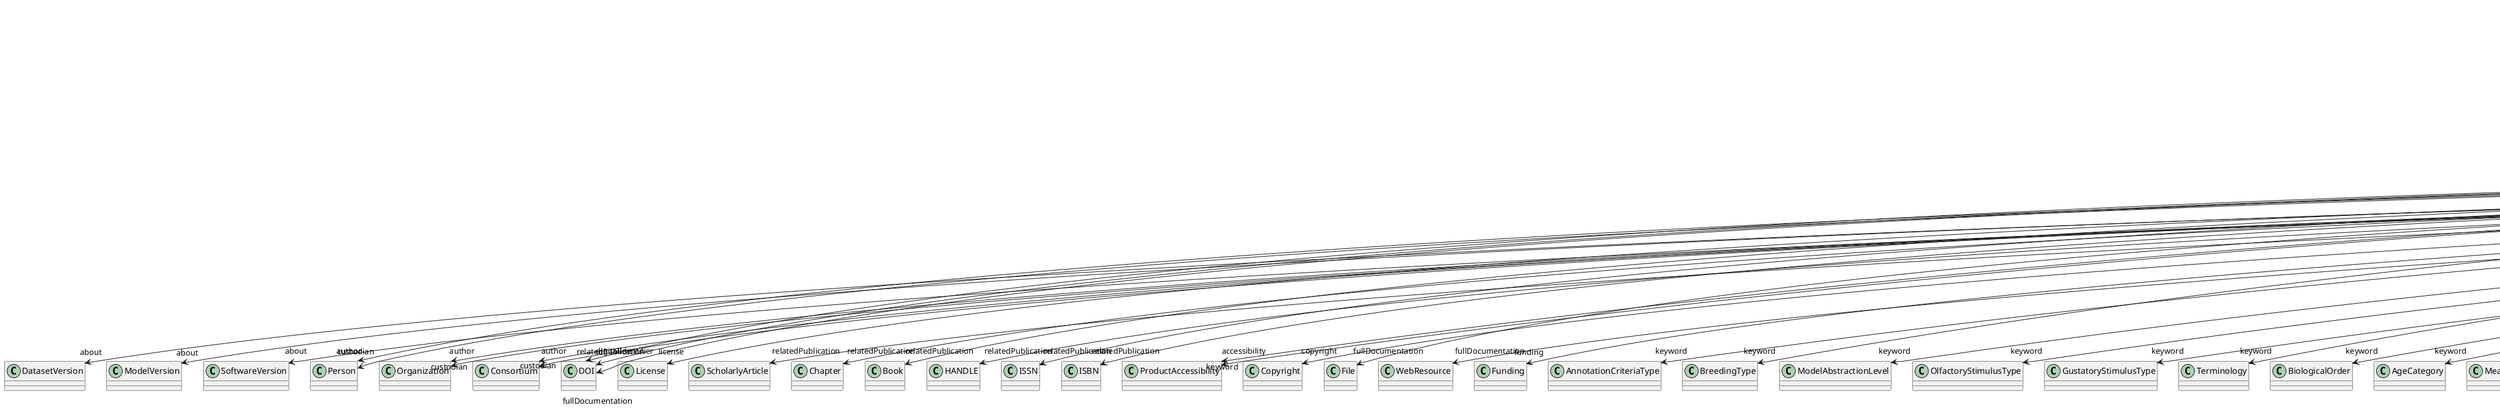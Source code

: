 @startuml
class LivePaperVersion {
+about
+author
+digitalIdentifier
+isAlternativeVersionOf
+isNewVersionOf
+license
+modificationDate
+relatedPublication
+accessibility
+copyright
+custodian
+description
+fullDocumentation
+fullName
+funding
+homepage
+howToCite
+keyword
+otherContribution
+releaseDate
+repository
+shortName
+supportChannel
+versionIdentifier
+versionInnovation

}
LivePaperVersion -d-> "about" DatasetVersion
LivePaperVersion -d-> "about" ModelVersion
LivePaperVersion -d-> "about" SoftwareVersion
LivePaperVersion -d-> "author" Person
LivePaperVersion -d-> "author" Organization
LivePaperVersion -d-> "author" Consortium
LivePaperVersion -d-> "digitalIdentifier" DOI
LivePaperVersion -d-> "isAlternativeVersionOf" LivePaperVersion
LivePaperVersion -d-> "isNewVersionOf" LivePaperVersion
LivePaperVersion -d-> "license" License
LivePaperVersion -d-> "relatedPublication" ScholarlyArticle
LivePaperVersion -d-> "relatedPublication" Chapter
LivePaperVersion -d-> "relatedPublication" Book
LivePaperVersion -d-> "relatedPublication" HANDLE
LivePaperVersion -d-> "relatedPublication" DOI
LivePaperVersion -d-> "relatedPublication" ISSN
LivePaperVersion -d-> "relatedPublication" ISBN
LivePaperVersion -d-> "accessibility" ProductAccessibility
LivePaperVersion -d-> "copyright" Copyright
LivePaperVersion -d-> "custodian" Person
LivePaperVersion -d-> "custodian" Organization
LivePaperVersion -d-> "custodian" Consortium
LivePaperVersion -d-> "fullDocumentation" DOI
LivePaperVersion -d-> "fullDocumentation" File
LivePaperVersion -d-> "fullDocumentation" WebResource
LivePaperVersion -d-> "funding" Funding
LivePaperVersion -d-> "keyword" AnnotationCriteriaType
LivePaperVersion -d-> "keyword" BreedingType
LivePaperVersion -d-> "keyword" ModelAbstractionLevel
LivePaperVersion -d-> "keyword" OlfactoryStimulusType
LivePaperVersion -d-> "keyword" GustatoryStimulusType
LivePaperVersion -d-> "keyword" Terminology
LivePaperVersion -d-> "keyword" BiologicalOrder
LivePaperVersion -d-> "keyword" AgeCategory
LivePaperVersion -d-> "keyword" MeasuredQuantity
LivePaperVersion -d-> "keyword" Service
LivePaperVersion -d-> "keyword" TermSuggestion
LivePaperVersion -d-> "keyword" Disease
LivePaperVersion -d-> "keyword" FileUsageRole
LivePaperVersion -d-> "keyword" SetupType
LivePaperVersion -d-> "keyword" AuditoryStimulusType
LivePaperVersion -d-> "keyword" AnatomicalAxesOrientation
LivePaperVersion -d-> "keyword" Language
LivePaperVersion -d-> "keyword" DataType
LivePaperVersion -d-> "keyword" TissueSampleType
LivePaperVersion -d-> "keyword" SubcellularEntity
LivePaperVersion -d-> "keyword" TypeOfUncertainty
LivePaperVersion -d-> "keyword" CellCultureType
LivePaperVersion -d-> "keyword" SubjectAttribute
LivePaperVersion -d-> "keyword" PatchClampVariation
LivePaperVersion -d-> "keyword" CriteriaQualityType
LivePaperVersion -d-> "keyword" Species
LivePaperVersion -d-> "keyword" UBERONParcellation
LivePaperVersion -d-> "keyword" MolecularEntity
LivePaperVersion -d-> "keyword" EthicsAssessment
LivePaperVersion -d-> "keyword" Technique
LivePaperVersion -d-> "keyword" ElectricalStimulusType
LivePaperVersion -d-> "keyword" Laterality
LivePaperVersion -d-> "keyword" GeneticStrainType
LivePaperVersion -d-> "keyword" AnatomicalPlane
LivePaperVersion -d-> "keyword" SoftwareApplicationCategory
LivePaperVersion -d-> "keyword" PreparationType
LivePaperVersion -d-> "keyword" OperatingSystem
LivePaperVersion -d-> "keyword" OperatingDevice
LivePaperVersion -d-> "keyword" AnatomicalIdentificationType
LivePaperVersion -d-> "keyword" OrganismSystem
LivePaperVersion -d-> "keyword" FileRepositoryType
LivePaperVersion -d-> "keyword" QualitativeOverlap
LivePaperVersion -d-> "keyword" Organ
LivePaperVersion -d-> "keyword" MetaDataModelType
LivePaperVersion -d-> "keyword" LearningResourceType
LivePaperVersion -d-> "keyword" StimulationTechnique
LivePaperVersion -d-> "keyword" CranialWindowConstructionType
LivePaperVersion -d-> "keyword" ProductAccessibility
LivePaperVersion -d-> "keyword" EducationalLevel
LivePaperVersion -d-> "keyword" ModelScope
LivePaperVersion -d-> "keyword" OpticalStimulusType
LivePaperVersion -d-> "keyword" ActionStatusType
LivePaperVersion -d-> "keyword" ChemicalMixtureType
LivePaperVersion -d-> "keyword" DiseaseModel
LivePaperVersion -d-> "keyword" DeviceType
LivePaperVersion -d-> "keyword" VisualStimulusType
LivePaperVersion -d-> "keyword" ExperimentalApproach
LivePaperVersion -d-> "keyword" CranialWindowReinforcementType
LivePaperVersion -d-> "keyword" DifferenceMeasure
LivePaperVersion -d-> "keyword" Colormap
LivePaperVersion -d-> "keyword" AnnotationType
LivePaperVersion -d-> "keyword" Handedness
LivePaperVersion -d-> "keyword" SoftwareFeature
LivePaperVersion -d-> "keyword" TissueSampleAttribute
LivePaperVersion -d-> "keyword" UnitOfMeasurement
LivePaperVersion -d-> "keyword" CellType
LivePaperVersion -d-> "keyword" BiologicalSex
LivePaperVersion -d-> "keyword" OrganismSubstance
LivePaperVersion -d-> "keyword" StimulationApproach
LivePaperVersion -d-> "keyword" AtlasType
LivePaperVersion -d-> "keyword" ContributionType
LivePaperVersion -d-> "keyword" FileBundleGrouping
LivePaperVersion -d-> "keyword" ProgrammingLanguage
LivePaperVersion -d-> "keyword" SemanticDataType
LivePaperVersion -d-> "keyword" TactileStimulusType
LivePaperVersion -d-> "keyword" AnalysisTechnique
LivePaperVersion -d-> "otherContribution" Contribution
LivePaperVersion -d-> "repository" FileRepository

@enduml
